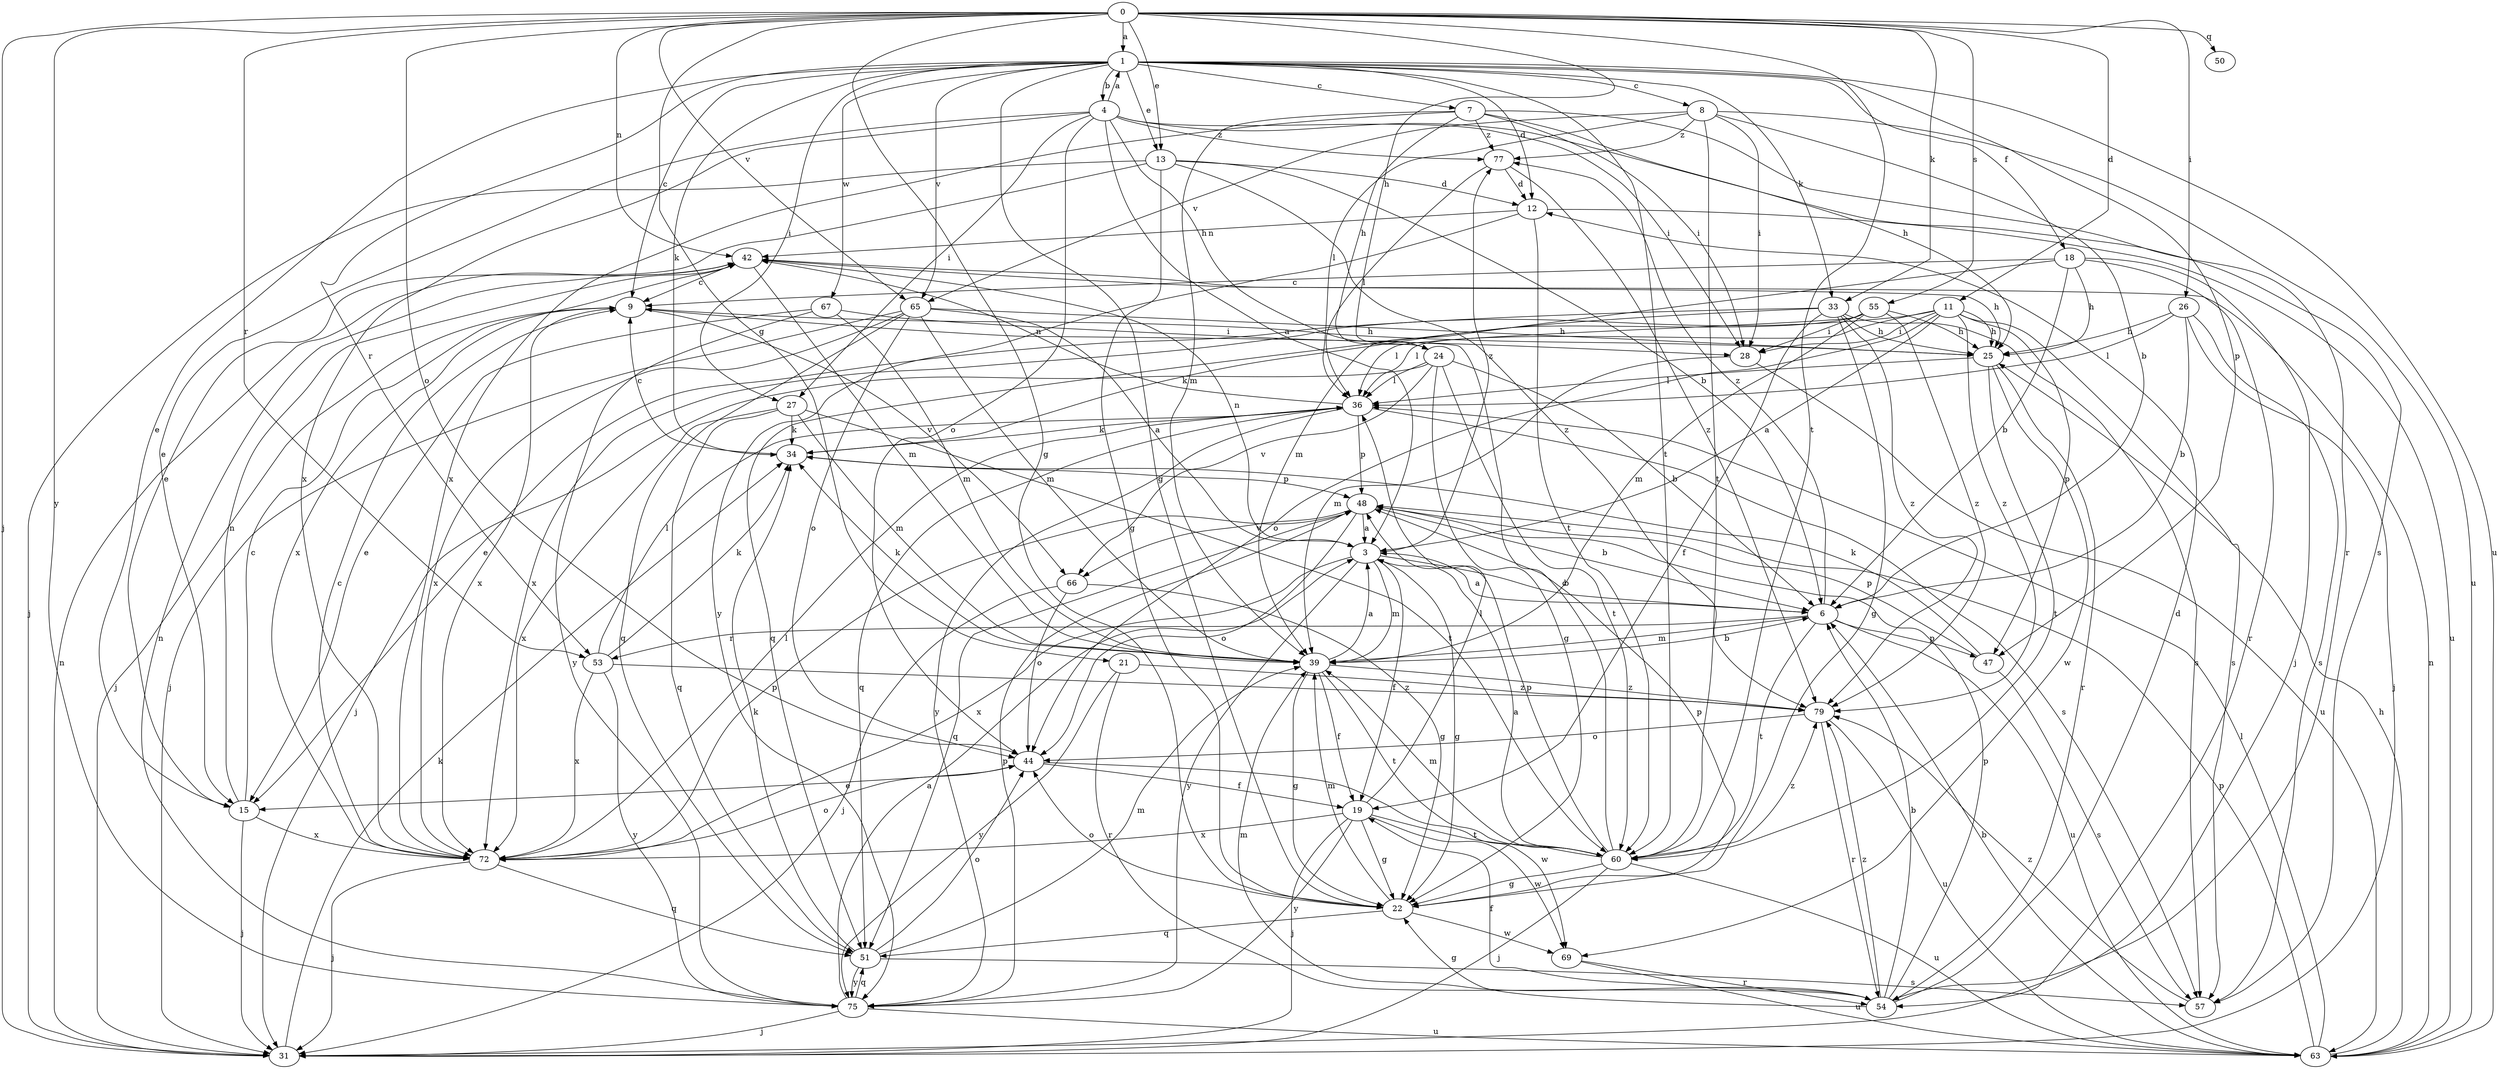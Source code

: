 strict digraph  {
0;
1;
3;
4;
6;
7;
8;
9;
11;
12;
13;
15;
18;
19;
21;
22;
24;
25;
26;
27;
28;
31;
33;
34;
36;
39;
42;
44;
47;
48;
50;
51;
53;
54;
55;
57;
60;
63;
65;
66;
67;
69;
72;
75;
77;
79;
0 -> 1  [label=a];
0 -> 11  [label=d];
0 -> 13  [label=e];
0 -> 21  [label=g];
0 -> 22  [label=g];
0 -> 24  [label=h];
0 -> 26  [label=i];
0 -> 31  [label=j];
0 -> 33  [label=k];
0 -> 42  [label=n];
0 -> 44  [label=o];
0 -> 50  [label=q];
0 -> 53  [label=r];
0 -> 55  [label=s];
0 -> 60  [label=t];
0 -> 65  [label=v];
0 -> 75  [label=y];
1 -> 4  [label=b];
1 -> 7  [label=c];
1 -> 8  [label=c];
1 -> 9  [label=c];
1 -> 12  [label=d];
1 -> 13  [label=e];
1 -> 15  [label=e];
1 -> 18  [label=f];
1 -> 22  [label=g];
1 -> 27  [label=i];
1 -> 33  [label=k];
1 -> 34  [label=k];
1 -> 47  [label=p];
1 -> 53  [label=r];
1 -> 60  [label=t];
1 -> 63  [label=u];
1 -> 65  [label=v];
1 -> 67  [label=w];
3 -> 6  [label=b];
3 -> 19  [label=f];
3 -> 22  [label=g];
3 -> 39  [label=m];
3 -> 42  [label=n];
3 -> 72  [label=x];
3 -> 75  [label=y];
3 -> 77  [label=z];
4 -> 1  [label=a];
4 -> 3  [label=a];
4 -> 15  [label=e];
4 -> 24  [label=h];
4 -> 27  [label=i];
4 -> 28  [label=i];
4 -> 44  [label=o];
4 -> 57  [label=s];
4 -> 72  [label=x];
4 -> 77  [label=z];
6 -> 3  [label=a];
6 -> 39  [label=m];
6 -> 47  [label=p];
6 -> 53  [label=r];
6 -> 60  [label=t];
6 -> 63  [label=u];
6 -> 77  [label=z];
7 -> 24  [label=h];
7 -> 25  [label=h];
7 -> 28  [label=i];
7 -> 39  [label=m];
7 -> 54  [label=r];
7 -> 72  [label=x];
7 -> 77  [label=z];
8 -> 6  [label=b];
8 -> 28  [label=i];
8 -> 36  [label=l];
8 -> 60  [label=t];
8 -> 63  [label=u];
8 -> 65  [label=v];
8 -> 77  [label=z];
9 -> 25  [label=h];
9 -> 31  [label=j];
9 -> 66  [label=v];
9 -> 72  [label=x];
11 -> 3  [label=a];
11 -> 25  [label=h];
11 -> 28  [label=i];
11 -> 36  [label=l];
11 -> 44  [label=o];
11 -> 47  [label=p];
11 -> 57  [label=s];
11 -> 72  [label=x];
11 -> 79  [label=z];
12 -> 42  [label=n];
12 -> 60  [label=t];
12 -> 63  [label=u];
12 -> 75  [label=y];
13 -> 6  [label=b];
13 -> 12  [label=d];
13 -> 15  [label=e];
13 -> 22  [label=g];
13 -> 31  [label=j];
13 -> 79  [label=z];
15 -> 9  [label=c];
15 -> 31  [label=j];
15 -> 42  [label=n];
15 -> 72  [label=x];
18 -> 6  [label=b];
18 -> 9  [label=c];
18 -> 25  [label=h];
18 -> 31  [label=j];
18 -> 39  [label=m];
18 -> 54  [label=r];
19 -> 22  [label=g];
19 -> 31  [label=j];
19 -> 36  [label=l];
19 -> 60  [label=t];
19 -> 69  [label=w];
19 -> 72  [label=x];
19 -> 75  [label=y];
21 -> 54  [label=r];
21 -> 75  [label=y];
21 -> 79  [label=z];
22 -> 39  [label=m];
22 -> 44  [label=o];
22 -> 48  [label=p];
22 -> 51  [label=q];
22 -> 69  [label=w];
24 -> 6  [label=b];
24 -> 22  [label=g];
24 -> 31  [label=j];
24 -> 36  [label=l];
24 -> 60  [label=t];
24 -> 66  [label=v];
25 -> 36  [label=l];
25 -> 54  [label=r];
25 -> 60  [label=t];
25 -> 69  [label=w];
26 -> 6  [label=b];
26 -> 25  [label=h];
26 -> 31  [label=j];
26 -> 36  [label=l];
26 -> 57  [label=s];
27 -> 34  [label=k];
27 -> 39  [label=m];
27 -> 51  [label=q];
27 -> 60  [label=t];
27 -> 72  [label=x];
28 -> 39  [label=m];
28 -> 63  [label=u];
31 -> 34  [label=k];
31 -> 42  [label=n];
33 -> 15  [label=e];
33 -> 19  [label=f];
33 -> 22  [label=g];
33 -> 25  [label=h];
33 -> 34  [label=k];
33 -> 57  [label=s];
33 -> 79  [label=z];
34 -> 9  [label=c];
34 -> 48  [label=p];
36 -> 34  [label=k];
36 -> 42  [label=n];
36 -> 48  [label=p];
36 -> 51  [label=q];
36 -> 57  [label=s];
36 -> 75  [label=y];
39 -> 3  [label=a];
39 -> 6  [label=b];
39 -> 19  [label=f];
39 -> 22  [label=g];
39 -> 34  [label=k];
39 -> 60  [label=t];
39 -> 79  [label=z];
42 -> 9  [label=c];
42 -> 25  [label=h];
42 -> 39  [label=m];
42 -> 72  [label=x];
44 -> 15  [label=e];
44 -> 19  [label=f];
44 -> 69  [label=w];
47 -> 34  [label=k];
47 -> 48  [label=p];
47 -> 57  [label=s];
48 -> 3  [label=a];
48 -> 6  [label=b];
48 -> 44  [label=o];
48 -> 51  [label=q];
48 -> 66  [label=v];
51 -> 34  [label=k];
51 -> 39  [label=m];
51 -> 44  [label=o];
51 -> 57  [label=s];
51 -> 75  [label=y];
53 -> 34  [label=k];
53 -> 36  [label=l];
53 -> 72  [label=x];
53 -> 75  [label=y];
53 -> 79  [label=z];
54 -> 6  [label=b];
54 -> 12  [label=d];
54 -> 19  [label=f];
54 -> 22  [label=g];
54 -> 39  [label=m];
54 -> 48  [label=p];
54 -> 79  [label=z];
55 -> 25  [label=h];
55 -> 28  [label=i];
55 -> 36  [label=l];
55 -> 39  [label=m];
55 -> 51  [label=q];
55 -> 79  [label=z];
57 -> 79  [label=z];
60 -> 3  [label=a];
60 -> 9  [label=c];
60 -> 22  [label=g];
60 -> 31  [label=j];
60 -> 39  [label=m];
60 -> 48  [label=p];
60 -> 63  [label=u];
60 -> 79  [label=z];
63 -> 6  [label=b];
63 -> 25  [label=h];
63 -> 36  [label=l];
63 -> 42  [label=n];
63 -> 48  [label=p];
65 -> 3  [label=a];
65 -> 25  [label=h];
65 -> 31  [label=j];
65 -> 39  [label=m];
65 -> 44  [label=o];
65 -> 51  [label=q];
65 -> 72  [label=x];
66 -> 22  [label=g];
66 -> 31  [label=j];
66 -> 44  [label=o];
67 -> 15  [label=e];
67 -> 28  [label=i];
67 -> 39  [label=m];
67 -> 75  [label=y];
69 -> 54  [label=r];
69 -> 63  [label=u];
72 -> 9  [label=c];
72 -> 31  [label=j];
72 -> 36  [label=l];
72 -> 44  [label=o];
72 -> 48  [label=p];
72 -> 51  [label=q];
75 -> 3  [label=a];
75 -> 31  [label=j];
75 -> 42  [label=n];
75 -> 48  [label=p];
75 -> 51  [label=q];
75 -> 63  [label=u];
77 -> 12  [label=d];
77 -> 36  [label=l];
77 -> 79  [label=z];
79 -> 44  [label=o];
79 -> 54  [label=r];
79 -> 63  [label=u];
}
